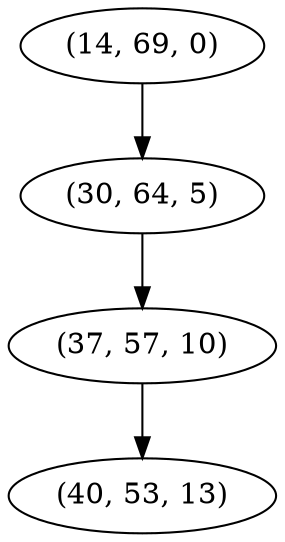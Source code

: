 digraph tree {
    "(14, 69, 0)";
    "(30, 64, 5)";
    "(37, 57, 10)";
    "(40, 53, 13)";
    "(14, 69, 0)" -> "(30, 64, 5)";
    "(30, 64, 5)" -> "(37, 57, 10)";
    "(37, 57, 10)" -> "(40, 53, 13)";
}
